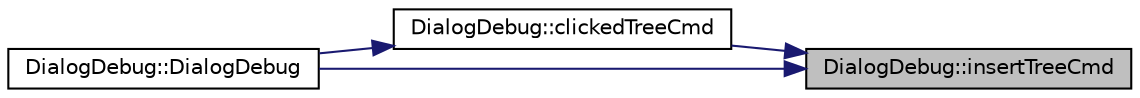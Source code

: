 digraph "DialogDebug::insertTreeCmd"
{
 // LATEX_PDF_SIZE
  edge [fontname="Helvetica",fontsize="10",labelfontname="Helvetica",labelfontsize="10"];
  node [fontname="Helvetica",fontsize="10",shape=record];
  rankdir="RL";
  Node1 [label="DialogDebug::insertTreeCmd",height=0.2,width=0.4,color="black", fillcolor="grey75", style="filled", fontcolor="black",tooltip="Insert the current selected item from treeCmd into inputPayload."];
  Node1 -> Node2 [dir="back",color="midnightblue",fontsize="10",style="solid",fontname="Helvetica"];
  Node2 [label="DialogDebug::clickedTreeCmd",height=0.2,width=0.4,color="black", fillcolor="white", style="filled",URL="$class_dialog_debug.html#aadec9f268b3fa279ea58855176ed104c",tooltip="Insert the double clicked item from treeCmd into inputPayload."];
  Node2 -> Node3 [dir="back",color="midnightblue",fontsize="10",style="solid",fontname="Helvetica"];
  Node3 [label="DialogDebug::DialogDebug",height=0.2,width=0.4,color="black", fillcolor="white", style="filled",URL="$class_dialog_debug.html#a9525c71924319348ccb3b70da4028fef",tooltip=" "];
  Node1 -> Node3 [dir="back",color="midnightblue",fontsize="10",style="solid",fontname="Helvetica"];
}
